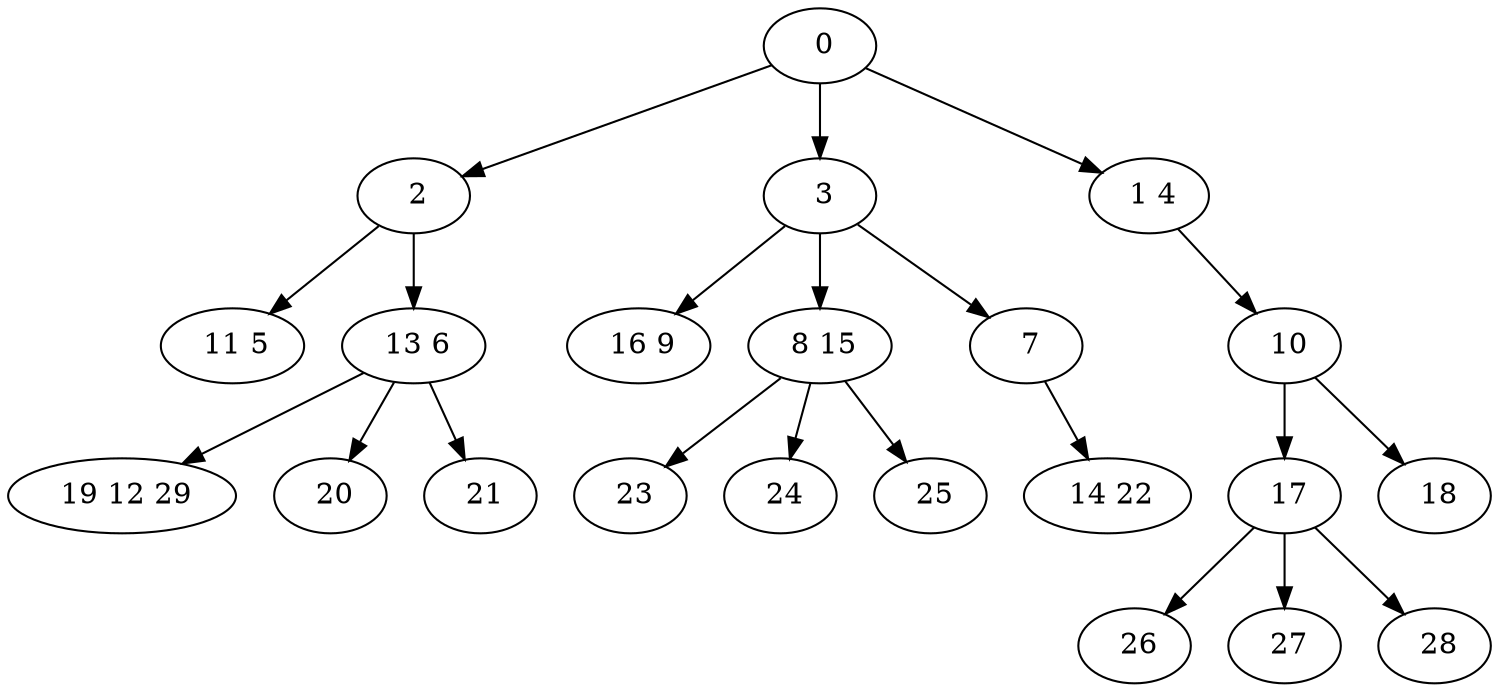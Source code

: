 digraph mytree {
" 0" -> " 2";
" 0" -> " 3";
" 0" -> " 1 4";
" 2" -> " 11 5";
" 2" -> " 13 6";
" 3" -> " 16 9";
" 3" -> " 8 15";
" 3" -> " 7";
" 1 4" -> " 10";
" 11 5";
" 16 9";
" 8 15" -> " 23";
" 8 15" -> " 24";
" 8 15" -> " 25";
" 14 22";
" 7" -> " 14 22";
" 10" -> " 17";
" 10" -> " 18";
" 17" -> " 26";
" 17" -> " 27";
" 17" -> " 28";
" 18";
" 26";
" 27";
" 23";
" 24";
" 25";
" 13 6" -> " 19 12 29";
" 13 6" -> " 20";
" 13 6" -> " 21";
" 19 12 29";
" 20";
" 21";
" 28";
}
